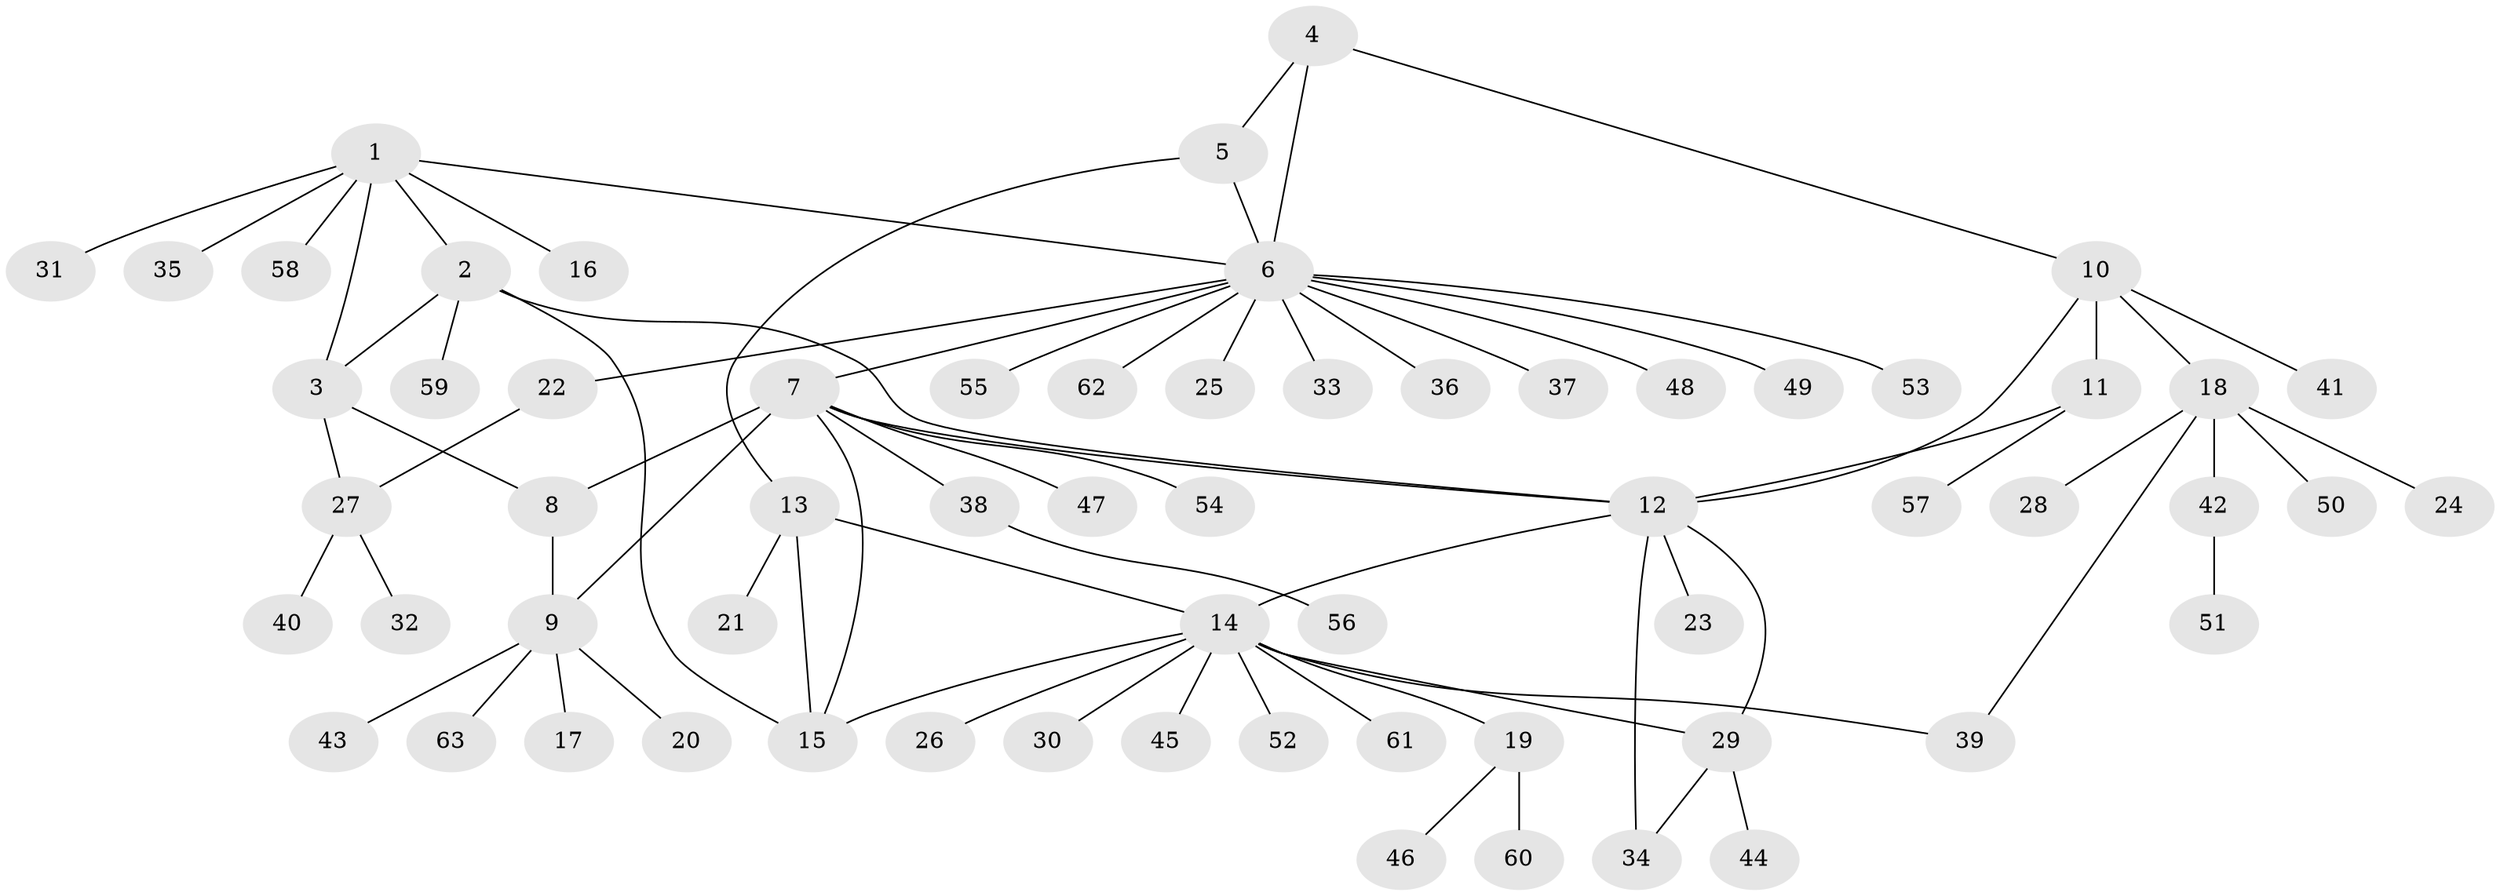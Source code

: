 // coarse degree distribution, {6: 0.04081632653061224, 5: 0.08163265306122448, 3: 0.061224489795918366, 13: 0.04081632653061224, 2: 0.12244897959183673, 12: 0.02040816326530612, 1: 0.6326530612244898}
// Generated by graph-tools (version 1.1) at 2025/42/03/06/25 10:42:14]
// undirected, 63 vertices, 77 edges
graph export_dot {
graph [start="1"]
  node [color=gray90,style=filled];
  1;
  2;
  3;
  4;
  5;
  6;
  7;
  8;
  9;
  10;
  11;
  12;
  13;
  14;
  15;
  16;
  17;
  18;
  19;
  20;
  21;
  22;
  23;
  24;
  25;
  26;
  27;
  28;
  29;
  30;
  31;
  32;
  33;
  34;
  35;
  36;
  37;
  38;
  39;
  40;
  41;
  42;
  43;
  44;
  45;
  46;
  47;
  48;
  49;
  50;
  51;
  52;
  53;
  54;
  55;
  56;
  57;
  58;
  59;
  60;
  61;
  62;
  63;
  1 -- 2;
  1 -- 3;
  1 -- 6;
  1 -- 16;
  1 -- 31;
  1 -- 35;
  1 -- 58;
  2 -- 3;
  2 -- 12;
  2 -- 15;
  2 -- 59;
  3 -- 8;
  3 -- 27;
  4 -- 5;
  4 -- 6;
  4 -- 10;
  5 -- 6;
  5 -- 13;
  6 -- 7;
  6 -- 22;
  6 -- 25;
  6 -- 33;
  6 -- 36;
  6 -- 37;
  6 -- 48;
  6 -- 49;
  6 -- 53;
  6 -- 55;
  6 -- 62;
  7 -- 8;
  7 -- 9;
  7 -- 12;
  7 -- 15;
  7 -- 38;
  7 -- 47;
  7 -- 54;
  8 -- 9;
  9 -- 17;
  9 -- 20;
  9 -- 43;
  9 -- 63;
  10 -- 11;
  10 -- 12;
  10 -- 18;
  10 -- 41;
  11 -- 12;
  11 -- 57;
  12 -- 14;
  12 -- 23;
  12 -- 29;
  12 -- 34;
  13 -- 14;
  13 -- 15;
  13 -- 21;
  14 -- 15;
  14 -- 19;
  14 -- 26;
  14 -- 29;
  14 -- 30;
  14 -- 39;
  14 -- 45;
  14 -- 52;
  14 -- 61;
  18 -- 24;
  18 -- 28;
  18 -- 39;
  18 -- 42;
  18 -- 50;
  19 -- 46;
  19 -- 60;
  22 -- 27;
  27 -- 32;
  27 -- 40;
  29 -- 34;
  29 -- 44;
  38 -- 56;
  42 -- 51;
}
